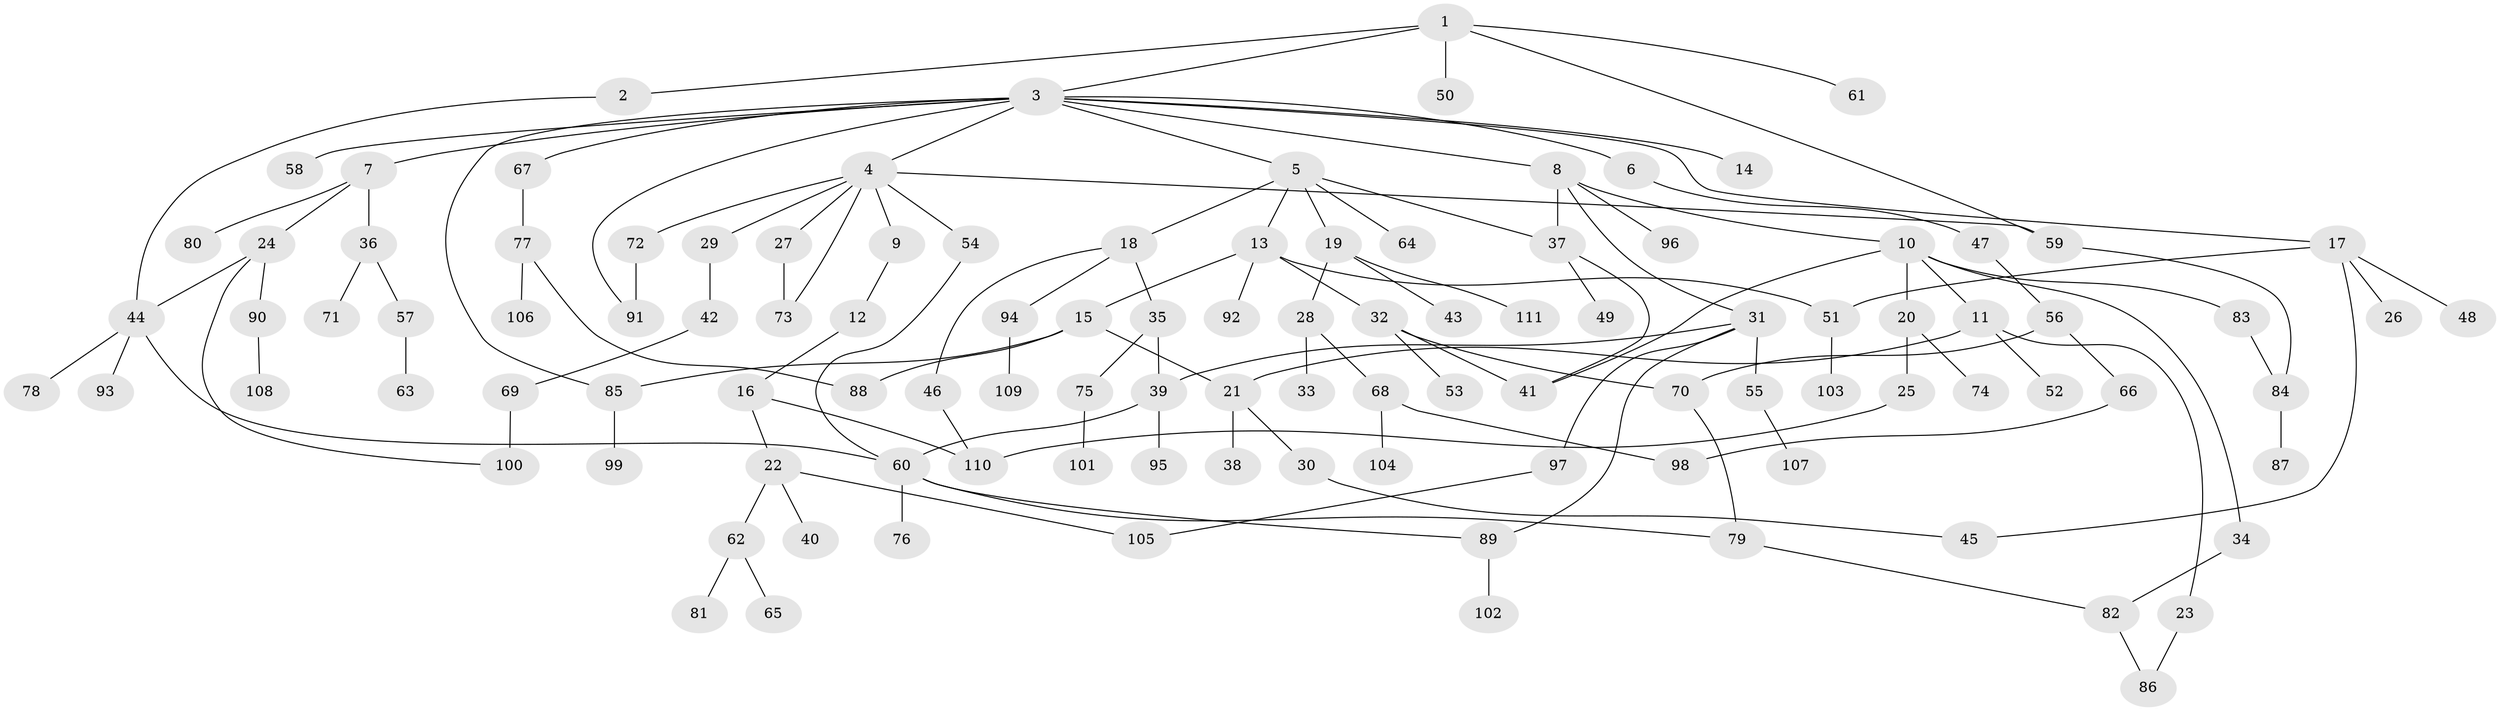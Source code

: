 // Generated by graph-tools (version 1.1) at 2025/41/03/09/25 04:41:31]
// undirected, 111 vertices, 136 edges
graph export_dot {
graph [start="1"]
  node [color=gray90,style=filled];
  1;
  2;
  3;
  4;
  5;
  6;
  7;
  8;
  9;
  10;
  11;
  12;
  13;
  14;
  15;
  16;
  17;
  18;
  19;
  20;
  21;
  22;
  23;
  24;
  25;
  26;
  27;
  28;
  29;
  30;
  31;
  32;
  33;
  34;
  35;
  36;
  37;
  38;
  39;
  40;
  41;
  42;
  43;
  44;
  45;
  46;
  47;
  48;
  49;
  50;
  51;
  52;
  53;
  54;
  55;
  56;
  57;
  58;
  59;
  60;
  61;
  62;
  63;
  64;
  65;
  66;
  67;
  68;
  69;
  70;
  71;
  72;
  73;
  74;
  75;
  76;
  77;
  78;
  79;
  80;
  81;
  82;
  83;
  84;
  85;
  86;
  87;
  88;
  89;
  90;
  91;
  92;
  93;
  94;
  95;
  96;
  97;
  98;
  99;
  100;
  101;
  102;
  103;
  104;
  105;
  106;
  107;
  108;
  109;
  110;
  111;
  1 -- 2;
  1 -- 3;
  1 -- 50;
  1 -- 61;
  1 -- 59;
  2 -- 44;
  3 -- 4;
  3 -- 5;
  3 -- 6;
  3 -- 7;
  3 -- 8;
  3 -- 14;
  3 -- 17;
  3 -- 58;
  3 -- 67;
  3 -- 85;
  3 -- 91;
  4 -- 9;
  4 -- 27;
  4 -- 29;
  4 -- 54;
  4 -- 59;
  4 -- 72;
  4 -- 73;
  5 -- 13;
  5 -- 18;
  5 -- 19;
  5 -- 37;
  5 -- 64;
  6 -- 47;
  7 -- 24;
  7 -- 36;
  7 -- 80;
  8 -- 10;
  8 -- 31;
  8 -- 96;
  8 -- 37;
  9 -- 12;
  10 -- 11;
  10 -- 20;
  10 -- 34;
  10 -- 41;
  10 -- 83;
  11 -- 23;
  11 -- 52;
  11 -- 21;
  12 -- 16;
  13 -- 15;
  13 -- 32;
  13 -- 92;
  13 -- 51;
  15 -- 21;
  15 -- 88;
  15 -- 85;
  16 -- 22;
  16 -- 110;
  17 -- 26;
  17 -- 45;
  17 -- 48;
  17 -- 51;
  18 -- 35;
  18 -- 46;
  18 -- 94;
  19 -- 28;
  19 -- 43;
  19 -- 111;
  20 -- 25;
  20 -- 74;
  21 -- 30;
  21 -- 38;
  22 -- 40;
  22 -- 62;
  22 -- 105;
  23 -- 86;
  24 -- 44;
  24 -- 90;
  24 -- 100;
  25 -- 110;
  27 -- 73;
  28 -- 33;
  28 -- 68;
  29 -- 42;
  30 -- 45;
  31 -- 39;
  31 -- 55;
  31 -- 97;
  31 -- 89;
  32 -- 53;
  32 -- 41;
  32 -- 70;
  34 -- 82;
  35 -- 75;
  35 -- 39;
  36 -- 57;
  36 -- 71;
  37 -- 49;
  37 -- 41;
  39 -- 95;
  39 -- 60;
  42 -- 69;
  44 -- 78;
  44 -- 93;
  44 -- 60;
  46 -- 110;
  47 -- 56;
  51 -- 103;
  54 -- 60;
  55 -- 107;
  56 -- 66;
  56 -- 70;
  57 -- 63;
  59 -- 84;
  60 -- 76;
  60 -- 79;
  60 -- 89;
  62 -- 65;
  62 -- 81;
  66 -- 98;
  67 -- 77;
  68 -- 98;
  68 -- 104;
  69 -- 100;
  70 -- 79;
  72 -- 91;
  75 -- 101;
  77 -- 106;
  77 -- 88;
  79 -- 82;
  82 -- 86;
  83 -- 84;
  84 -- 87;
  85 -- 99;
  89 -- 102;
  90 -- 108;
  94 -- 109;
  97 -- 105;
}
